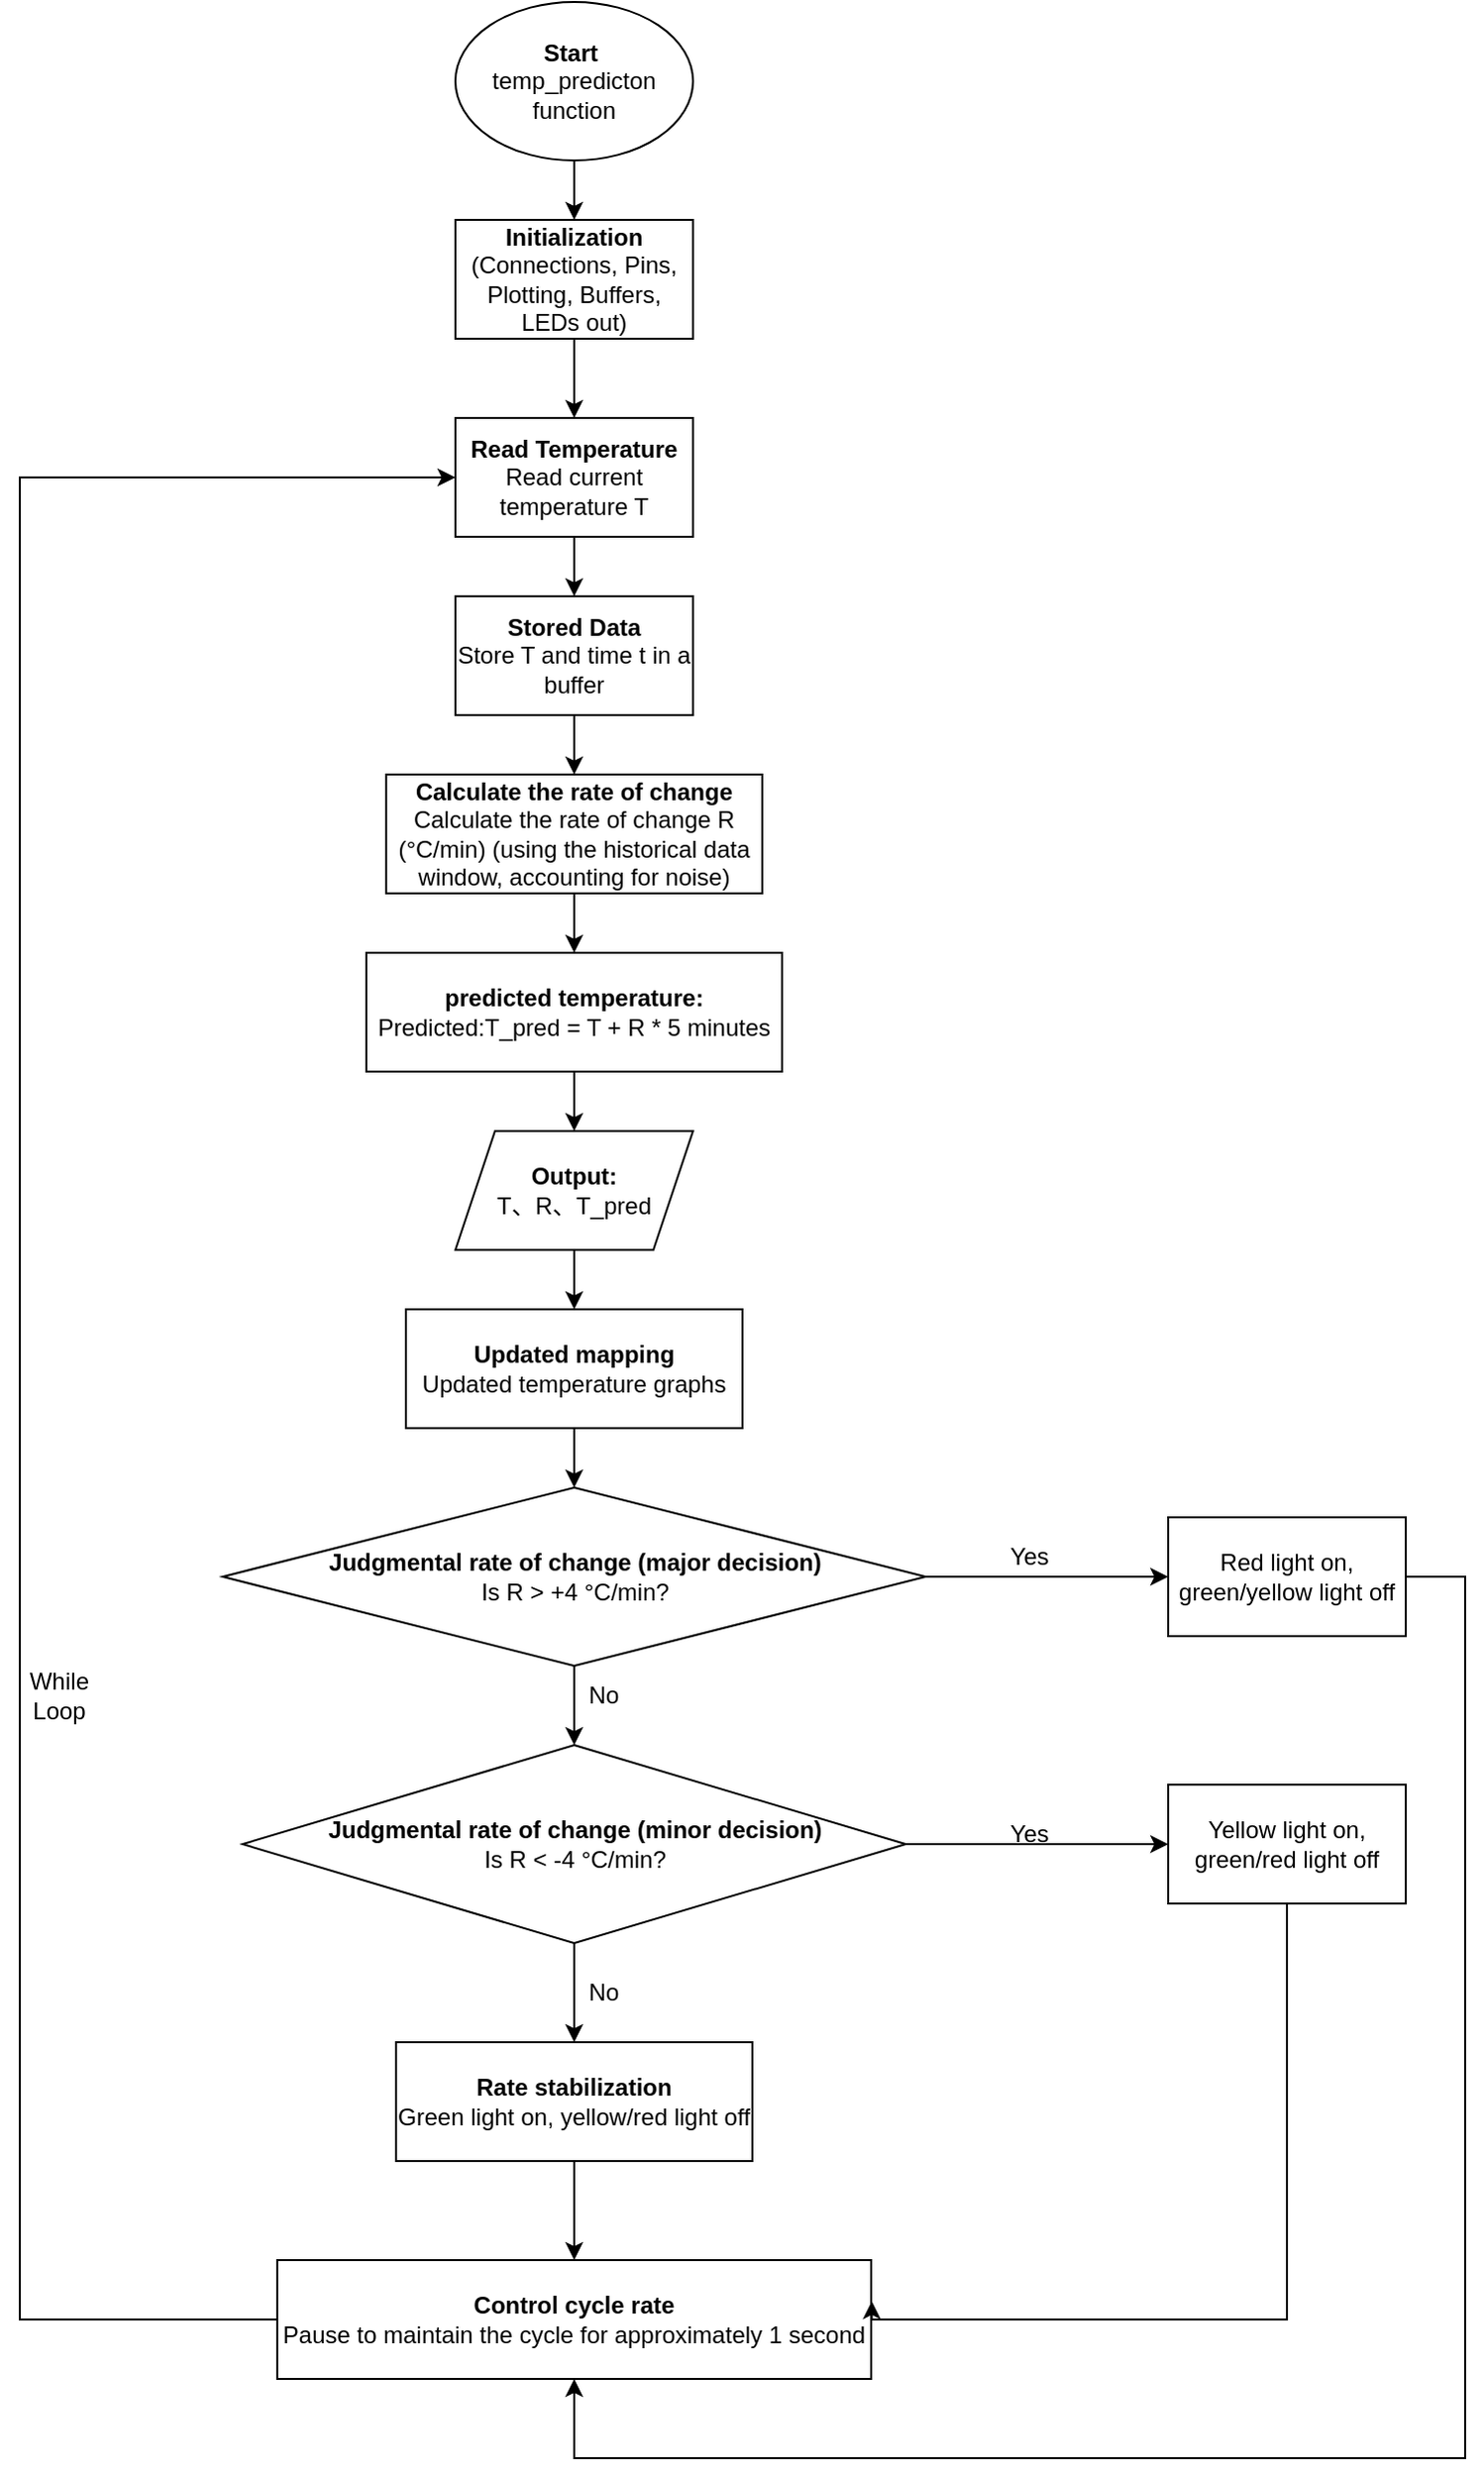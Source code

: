 <mxfile version="26.2.13">
  <diagram name="Page-1" id="fIpuFZ28IpZnisWi6JUr">
    <mxGraphModel dx="894" dy="573" grid="1" gridSize="10" guides="1" tooltips="1" connect="1" arrows="1" fold="1" page="1" pageScale="1" pageWidth="850" pageHeight="1100" math="0" shadow="0">
      <root>
        <mxCell id="0" />
        <mxCell id="1" parent="0" />
        <mxCell id="QlK_rRdGWintecJ_bvhY-18" value="" style="edgeStyle=orthogonalEdgeStyle;rounded=0;orthogonalLoop=1;jettySize=auto;html=1;" edge="1" parent="1" source="QlK_rRdGWintecJ_bvhY-1" target="QlK_rRdGWintecJ_bvhY-2">
          <mxGeometry relative="1" as="geometry" />
        </mxCell>
        <mxCell id="QlK_rRdGWintecJ_bvhY-1" value="&lt;b&gt;Start&amp;nbsp;&lt;/b&gt;&lt;div&gt;temp_predicton function&lt;/div&gt;" style="ellipse;whiteSpace=wrap;html=1;" vertex="1" parent="1">
          <mxGeometry x="350" y="410" width="120" height="80" as="geometry" />
        </mxCell>
        <mxCell id="QlK_rRdGWintecJ_bvhY-19" value="" style="edgeStyle=orthogonalEdgeStyle;rounded=0;orthogonalLoop=1;jettySize=auto;html=1;" edge="1" parent="1" source="QlK_rRdGWintecJ_bvhY-2" target="QlK_rRdGWintecJ_bvhY-3">
          <mxGeometry relative="1" as="geometry" />
        </mxCell>
        <mxCell id="QlK_rRdGWintecJ_bvhY-2" value="&lt;b&gt;Initialization &lt;/b&gt;(Connections, Pins, Plotting, Buffers, LEDs out)" style="rounded=0;whiteSpace=wrap;html=1;" vertex="1" parent="1">
          <mxGeometry x="350" y="520" width="120" height="60" as="geometry" />
        </mxCell>
        <mxCell id="QlK_rRdGWintecJ_bvhY-20" value="" style="edgeStyle=orthogonalEdgeStyle;rounded=0;orthogonalLoop=1;jettySize=auto;html=1;" edge="1" parent="1" source="QlK_rRdGWintecJ_bvhY-3" target="QlK_rRdGWintecJ_bvhY-4">
          <mxGeometry relative="1" as="geometry" />
        </mxCell>
        <mxCell id="QlK_rRdGWintecJ_bvhY-3" value="&lt;div&gt;&lt;span style=&quot;background-color: transparent; color: light-dark(rgb(0, 0, 0), rgb(255, 255, 255));&quot;&gt;&lt;b&gt;Read Temperature&lt;/b&gt;&lt;/span&gt;&lt;/div&gt;&lt;div&gt;&lt;span style=&quot;background-color: transparent; color: light-dark(rgb(0, 0, 0), rgb(255, 255, 255));&quot;&gt;Read current temperature T&lt;/span&gt;&lt;/div&gt;" style="rounded=0;whiteSpace=wrap;html=1;" vertex="1" parent="1">
          <mxGeometry x="350" y="620" width="120" height="60" as="geometry" />
        </mxCell>
        <mxCell id="QlK_rRdGWintecJ_bvhY-21" value="" style="edgeStyle=orthogonalEdgeStyle;rounded=0;orthogonalLoop=1;jettySize=auto;html=1;" edge="1" parent="1" source="QlK_rRdGWintecJ_bvhY-4" target="QlK_rRdGWintecJ_bvhY-5">
          <mxGeometry relative="1" as="geometry" />
        </mxCell>
        <mxCell id="QlK_rRdGWintecJ_bvhY-4" value="&lt;b&gt;Stored Data&lt;/b&gt;&lt;div&gt;Store T and time t in a buffer&lt;/div&gt;" style="rounded=0;whiteSpace=wrap;html=1;" vertex="1" parent="1">
          <mxGeometry x="350" y="710" width="120" height="60" as="geometry" />
        </mxCell>
        <mxCell id="QlK_rRdGWintecJ_bvhY-22" value="" style="edgeStyle=orthogonalEdgeStyle;rounded=0;orthogonalLoop=1;jettySize=auto;html=1;" edge="1" parent="1" source="QlK_rRdGWintecJ_bvhY-5" target="QlK_rRdGWintecJ_bvhY-6">
          <mxGeometry relative="1" as="geometry" />
        </mxCell>
        <mxCell id="QlK_rRdGWintecJ_bvhY-5" value="&lt;b&gt;Calculate the rate of change&lt;/b&gt;&lt;div&gt;Calculate the rate of change R (°C/min) (using the historical data window, accounting for noise)&lt;/div&gt;" style="rounded=0;whiteSpace=wrap;html=1;" vertex="1" parent="1">
          <mxGeometry x="315" y="800" width="190" height="60" as="geometry" />
        </mxCell>
        <mxCell id="QlK_rRdGWintecJ_bvhY-23" value="" style="edgeStyle=orthogonalEdgeStyle;rounded=0;orthogonalLoop=1;jettySize=auto;html=1;" edge="1" parent="1" source="QlK_rRdGWintecJ_bvhY-6" target="QlK_rRdGWintecJ_bvhY-8">
          <mxGeometry relative="1" as="geometry" />
        </mxCell>
        <mxCell id="QlK_rRdGWintecJ_bvhY-6" value="&lt;b&gt;predicted temperature:&lt;/b&gt;&lt;div&gt;&lt;span style=&quot;background-color: transparent; color: light-dark(rgb(0, 0, 0), rgb(255, 255, 255));&quot;&gt;Predicted:&lt;/span&gt;T_pred = T + R * 5 minutes&lt;/div&gt;" style="rounded=0;whiteSpace=wrap;html=1;" vertex="1" parent="1">
          <mxGeometry x="305" y="890" width="210" height="60" as="geometry" />
        </mxCell>
        <mxCell id="QlK_rRdGWintecJ_bvhY-24" value="" style="edgeStyle=orthogonalEdgeStyle;rounded=0;orthogonalLoop=1;jettySize=auto;html=1;" edge="1" parent="1" source="QlK_rRdGWintecJ_bvhY-8" target="QlK_rRdGWintecJ_bvhY-9">
          <mxGeometry relative="1" as="geometry" />
        </mxCell>
        <mxCell id="QlK_rRdGWintecJ_bvhY-8" value="&lt;b&gt;Output:&lt;/b&gt;&lt;div&gt;T、R、T_pred&lt;/div&gt;" style="shape=parallelogram;perimeter=parallelogramPerimeter;whiteSpace=wrap;html=1;fixedSize=1;" vertex="1" parent="1">
          <mxGeometry x="350" y="980" width="120" height="60" as="geometry" />
        </mxCell>
        <mxCell id="QlK_rRdGWintecJ_bvhY-25" value="" style="edgeStyle=orthogonalEdgeStyle;rounded=0;orthogonalLoop=1;jettySize=auto;html=1;" edge="1" parent="1" source="QlK_rRdGWintecJ_bvhY-9" target="QlK_rRdGWintecJ_bvhY-10">
          <mxGeometry relative="1" as="geometry" />
        </mxCell>
        <mxCell id="QlK_rRdGWintecJ_bvhY-9" value="&lt;div&gt;&lt;span style=&quot;background-color: transparent;&quot;&gt;&lt;b&gt;Updated mapping&lt;/b&gt;&lt;/span&gt;&lt;/div&gt;&lt;div&gt;&lt;span style=&quot;background-color: transparent; color: light-dark(rgb(0, 0, 0), rgb(255, 255, 255));&quot;&gt;Updated temperature graphs&lt;/span&gt;&lt;/div&gt;" style="rounded=0;whiteSpace=wrap;html=1;" vertex="1" parent="1">
          <mxGeometry x="325" y="1070" width="170" height="60" as="geometry" />
        </mxCell>
        <mxCell id="QlK_rRdGWintecJ_bvhY-26" value="" style="edgeStyle=orthogonalEdgeStyle;rounded=0;orthogonalLoop=1;jettySize=auto;html=1;" edge="1" parent="1" source="QlK_rRdGWintecJ_bvhY-10" target="QlK_rRdGWintecJ_bvhY-12">
          <mxGeometry relative="1" as="geometry" />
        </mxCell>
        <mxCell id="QlK_rRdGWintecJ_bvhY-32" style="edgeStyle=orthogonalEdgeStyle;rounded=0;orthogonalLoop=1;jettySize=auto;html=1;entryX=0;entryY=0.5;entryDx=0;entryDy=0;" edge="1" parent="1" source="QlK_rRdGWintecJ_bvhY-10" target="QlK_rRdGWintecJ_bvhY-11">
          <mxGeometry relative="1" as="geometry" />
        </mxCell>
        <mxCell id="QlK_rRdGWintecJ_bvhY-10" value="&lt;b&gt;Judgmental rate of change (major decision)&lt;/b&gt;&lt;div&gt;Is R &amp;gt; +4 °C/min?&lt;/div&gt;" style="rhombus;whiteSpace=wrap;html=1;" vertex="1" parent="1">
          <mxGeometry x="232.5" y="1160" width="355" height="90" as="geometry" />
        </mxCell>
        <mxCell id="QlK_rRdGWintecJ_bvhY-42" style="edgeStyle=orthogonalEdgeStyle;rounded=0;orthogonalLoop=1;jettySize=auto;html=1;entryX=0.5;entryY=1;entryDx=0;entryDy=0;" edge="1" parent="1" source="QlK_rRdGWintecJ_bvhY-11" target="QlK_rRdGWintecJ_bvhY-16">
          <mxGeometry relative="1" as="geometry">
            <Array as="points">
              <mxPoint x="860" y="1205" />
              <mxPoint x="860" y="1650" />
              <mxPoint x="410" y="1650" />
            </Array>
          </mxGeometry>
        </mxCell>
        <mxCell id="QlK_rRdGWintecJ_bvhY-11" value="Red light on, green/yellow light off" style="rounded=0;whiteSpace=wrap;html=1;" vertex="1" parent="1">
          <mxGeometry x="710" y="1175" width="120" height="60" as="geometry" />
        </mxCell>
        <mxCell id="QlK_rRdGWintecJ_bvhY-27" value="" style="edgeStyle=orthogonalEdgeStyle;rounded=0;orthogonalLoop=1;jettySize=auto;html=1;" edge="1" parent="1" source="QlK_rRdGWintecJ_bvhY-12" target="QlK_rRdGWintecJ_bvhY-15">
          <mxGeometry relative="1" as="geometry" />
        </mxCell>
        <mxCell id="QlK_rRdGWintecJ_bvhY-31" style="edgeStyle=orthogonalEdgeStyle;rounded=0;orthogonalLoop=1;jettySize=auto;html=1;" edge="1" parent="1" source="QlK_rRdGWintecJ_bvhY-12" target="QlK_rRdGWintecJ_bvhY-14">
          <mxGeometry relative="1" as="geometry" />
        </mxCell>
        <mxCell id="QlK_rRdGWintecJ_bvhY-12" value="&lt;b&gt;Judgmental rate of change (minor decision)&lt;/b&gt;&lt;div&gt;Is R &amp;lt; -4 °C/min?&lt;/div&gt;" style="rhombus;whiteSpace=wrap;html=1;" vertex="1" parent="1">
          <mxGeometry x="242.5" y="1290" width="335" height="100" as="geometry" />
        </mxCell>
        <mxCell id="QlK_rRdGWintecJ_bvhY-14" value="Yellow light on, green/red light off" style="rounded=0;whiteSpace=wrap;html=1;" vertex="1" parent="1">
          <mxGeometry x="710" y="1310" width="120" height="60" as="geometry" />
        </mxCell>
        <mxCell id="QlK_rRdGWintecJ_bvhY-28" value="" style="edgeStyle=orthogonalEdgeStyle;rounded=0;orthogonalLoop=1;jettySize=auto;html=1;" edge="1" parent="1" source="QlK_rRdGWintecJ_bvhY-15" target="QlK_rRdGWintecJ_bvhY-16">
          <mxGeometry relative="1" as="geometry" />
        </mxCell>
        <mxCell id="QlK_rRdGWintecJ_bvhY-15" value="&lt;b&gt;Rate stabilization&lt;/b&gt;&lt;div&gt;Green light on, yellow/red light off&lt;/div&gt;" style="rounded=0;whiteSpace=wrap;html=1;" vertex="1" parent="1">
          <mxGeometry x="320" y="1440" width="180" height="60" as="geometry" />
        </mxCell>
        <mxCell id="QlK_rRdGWintecJ_bvhY-40" style="edgeStyle=orthogonalEdgeStyle;rounded=0;orthogonalLoop=1;jettySize=auto;html=1;entryX=0;entryY=0.5;entryDx=0;entryDy=0;" edge="1" parent="1" source="QlK_rRdGWintecJ_bvhY-16" target="QlK_rRdGWintecJ_bvhY-3">
          <mxGeometry relative="1" as="geometry">
            <Array as="points">
              <mxPoint x="130" y="1580" />
              <mxPoint x="130" y="650" />
            </Array>
          </mxGeometry>
        </mxCell>
        <mxCell id="QlK_rRdGWintecJ_bvhY-16" value="&lt;b&gt;Control cycle rate&lt;/b&gt;&lt;div&gt;Pause to maintain the cycle for approximately 1 second&lt;/div&gt;" style="rounded=0;whiteSpace=wrap;html=1;" vertex="1" parent="1">
          <mxGeometry x="260" y="1550" width="300" height="60" as="geometry" />
        </mxCell>
        <mxCell id="QlK_rRdGWintecJ_bvhY-33" value="Yes" style="text;strokeColor=none;align=center;fillColor=none;html=1;verticalAlign=middle;whiteSpace=wrap;rounded=0;" vertex="1" parent="1">
          <mxGeometry x="610" y="1180" width="60" height="30" as="geometry" />
        </mxCell>
        <mxCell id="QlK_rRdGWintecJ_bvhY-35" value="Yes" style="text;strokeColor=none;align=center;fillColor=none;html=1;verticalAlign=middle;whiteSpace=wrap;rounded=0;" vertex="1" parent="1">
          <mxGeometry x="610" y="1320" width="60" height="30" as="geometry" />
        </mxCell>
        <mxCell id="QlK_rRdGWintecJ_bvhY-37" value="No" style="text;strokeColor=none;align=center;fillColor=none;html=1;verticalAlign=middle;whiteSpace=wrap;rounded=0;" vertex="1" parent="1">
          <mxGeometry x="395" y="1250" width="60" height="30" as="geometry" />
        </mxCell>
        <mxCell id="QlK_rRdGWintecJ_bvhY-38" value="No" style="text;strokeColor=none;align=center;fillColor=none;html=1;verticalAlign=middle;whiteSpace=wrap;rounded=0;" vertex="1" parent="1">
          <mxGeometry x="395" y="1400" width="60" height="30" as="geometry" />
        </mxCell>
        <mxCell id="QlK_rRdGWintecJ_bvhY-41" style="edgeStyle=orthogonalEdgeStyle;rounded=0;orthogonalLoop=1;jettySize=auto;html=1;entryX=1.001;entryY=0.345;entryDx=0;entryDy=0;entryPerimeter=0;" edge="1" parent="1" source="QlK_rRdGWintecJ_bvhY-14" target="QlK_rRdGWintecJ_bvhY-16">
          <mxGeometry relative="1" as="geometry">
            <Array as="points">
              <mxPoint x="770" y="1580" />
              <mxPoint x="560" y="1580" />
            </Array>
          </mxGeometry>
        </mxCell>
        <mxCell id="QlK_rRdGWintecJ_bvhY-43" value="While Loop" style="text;strokeColor=none;align=center;fillColor=none;html=1;verticalAlign=middle;whiteSpace=wrap;rounded=0;" vertex="1" parent="1">
          <mxGeometry x="120" y="1250" width="60" height="30" as="geometry" />
        </mxCell>
      </root>
    </mxGraphModel>
  </diagram>
</mxfile>
